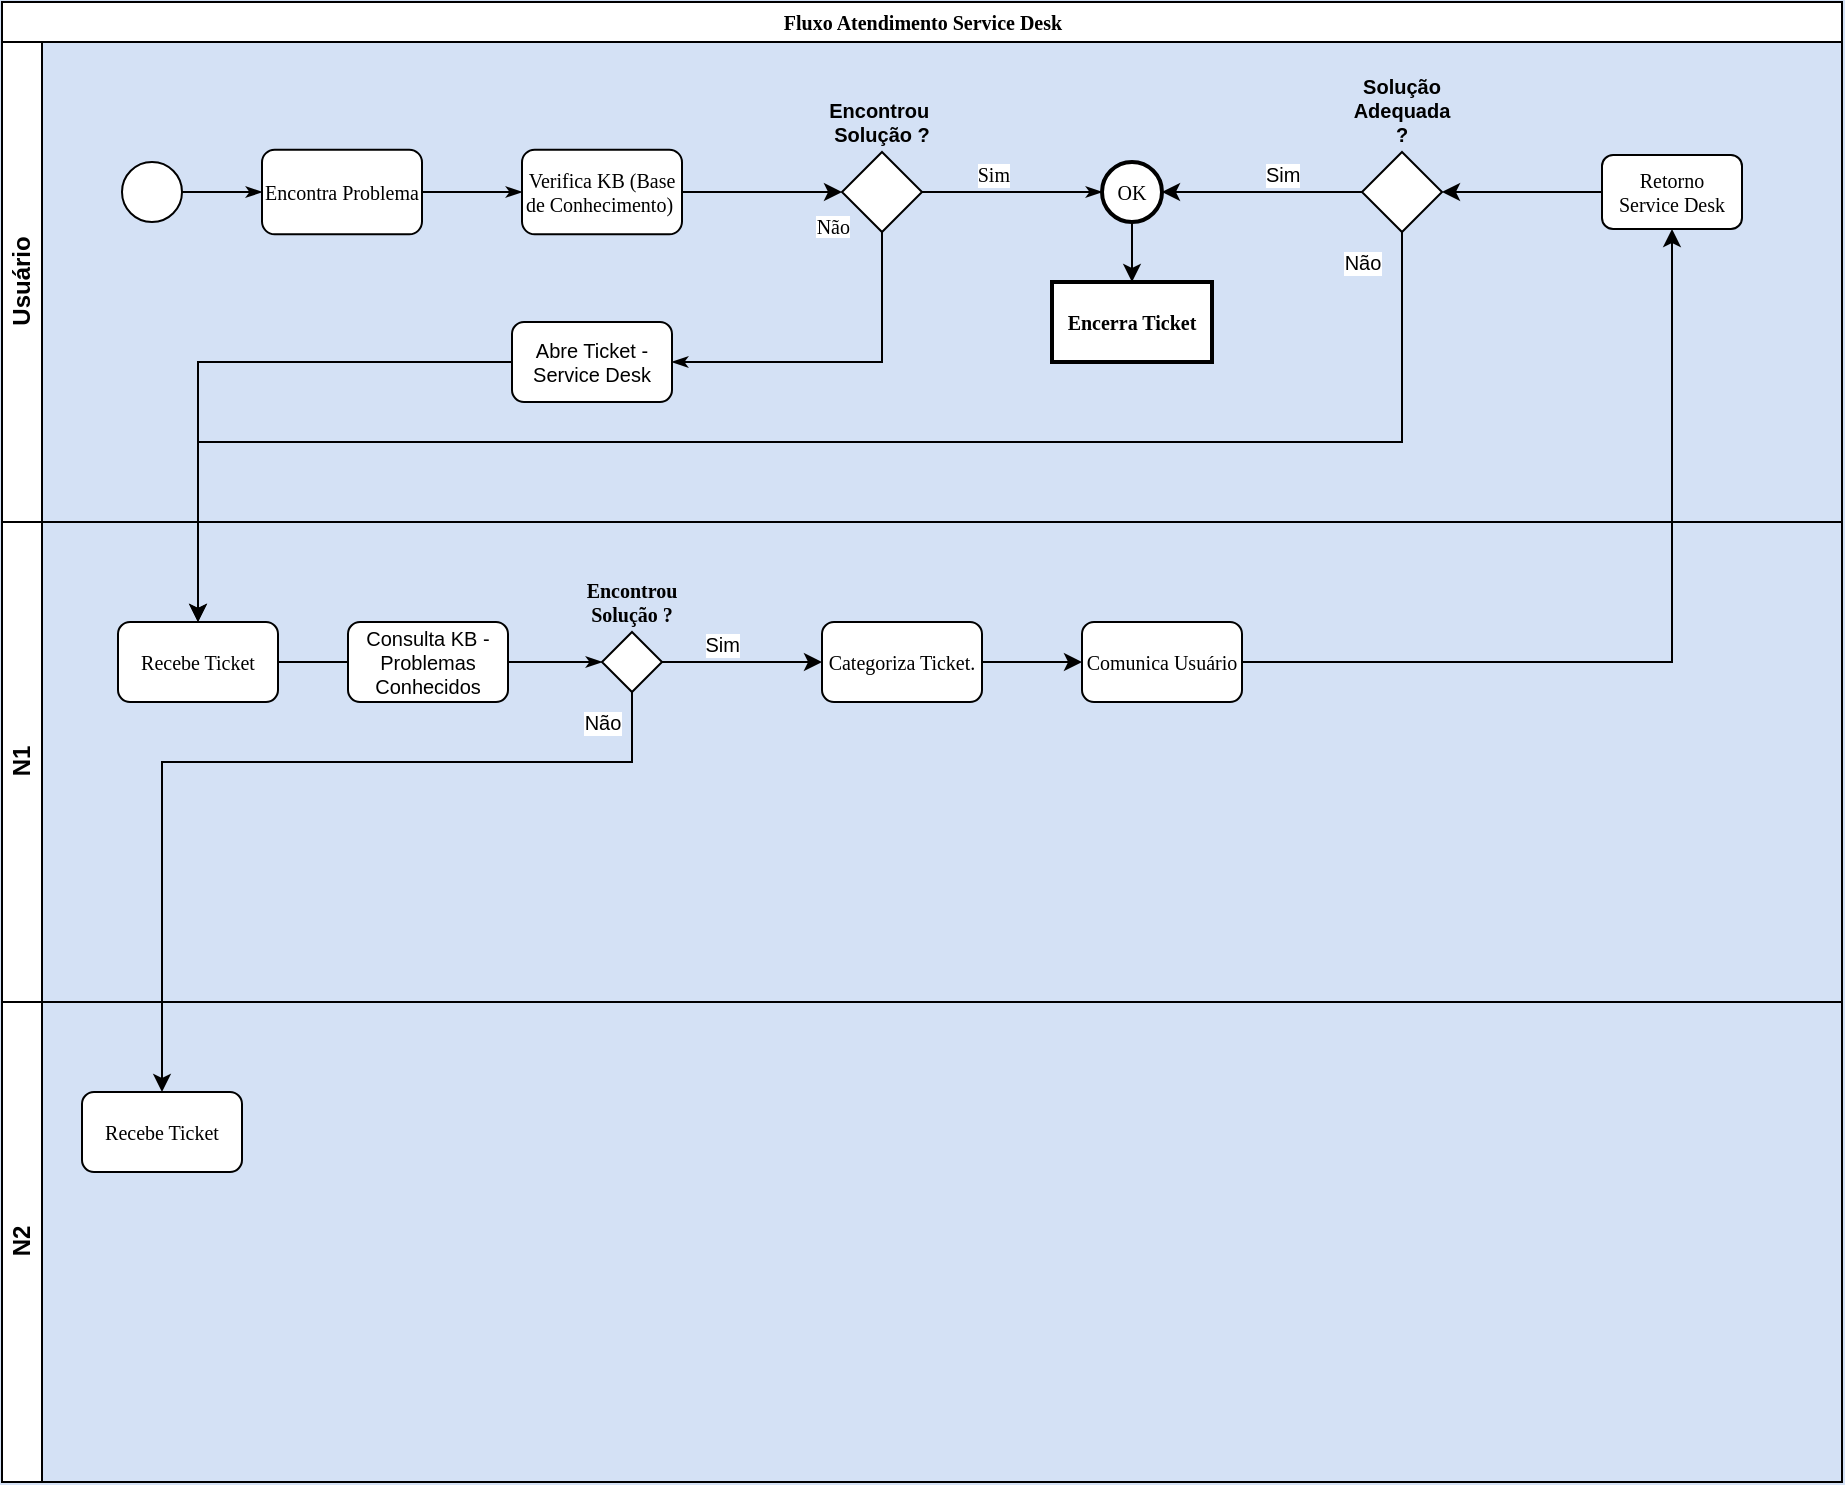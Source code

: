 <mxfile version="18.0.4" type="github">
  <diagram name="Page-1" id="c7488fd3-1785-93aa-aadb-54a6760d102a">
    <mxGraphModel dx="828" dy="485" grid="1" gridSize="10" guides="1" tooltips="1" connect="1" arrows="1" fold="1" page="1" pageScale="1" pageWidth="1100" pageHeight="850" background="#D4E1F5" math="0" shadow="0">
      <root>
        <mxCell id="0" />
        <mxCell id="1" parent="0" />
        <mxCell id="2b4e8129b02d487f-1" value="Fluxo Atendimento Service Desk" style="swimlane;html=1;childLayout=stackLayout;horizontal=1;startSize=20;horizontalStack=0;rounded=0;shadow=0;labelBackgroundColor=none;strokeWidth=1;fontFamily=Verdana;fontSize=10;align=center;" parent="1" vertex="1">
          <mxGeometry x="90" y="80" width="920" height="740" as="geometry" />
        </mxCell>
        <mxCell id="2b4e8129b02d487f-2" value="Usuário" style="swimlane;html=1;startSize=20;horizontal=0;" parent="2b4e8129b02d487f-1" vertex="1">
          <mxGeometry y="20" width="920" height="240" as="geometry">
            <mxRectangle y="20" width="680" height="20" as="alternateBounds" />
          </mxGeometry>
        </mxCell>
        <mxCell id="2b4e8129b02d487f-18" style="edgeStyle=orthogonalEdgeStyle;rounded=0;html=1;labelBackgroundColor=none;startArrow=none;startFill=0;startSize=5;endArrow=classicThin;endFill=1;endSize=5;jettySize=auto;orthogonalLoop=1;strokeWidth=1;fontFamily=Verdana;fontSize=10;" parent="2b4e8129b02d487f-2" source="2b4e8129b02d487f-5" target="2b4e8129b02d487f-6" edge="1">
          <mxGeometry relative="1" as="geometry" />
        </mxCell>
        <mxCell id="2b4e8129b02d487f-5" value="" style="ellipse;whiteSpace=wrap;html=1;rounded=0;shadow=0;labelBackgroundColor=none;strokeWidth=1;fontFamily=Verdana;fontSize=10;align=center;" parent="2b4e8129b02d487f-2" vertex="1">
          <mxGeometry x="60" y="60" width="30" height="30" as="geometry" />
        </mxCell>
        <mxCell id="2b4e8129b02d487f-6" value="Encontra Problema" style="rounded=1;whiteSpace=wrap;html=1;shadow=0;labelBackgroundColor=none;strokeWidth=1;fontFamily=Verdana;fontSize=10;align=center;aspect=fixed;" parent="2b4e8129b02d487f-2" vertex="1">
          <mxGeometry x="130" y="53.85" width="80" height="42.3" as="geometry" />
        </mxCell>
        <mxCell id="2b4e8129b02d487f-20" value="Sim" style="edgeStyle=orthogonalEdgeStyle;rounded=0;html=1;labelBackgroundColor=default;startArrow=none;startFill=0;startSize=5;endArrow=classicThin;endFill=1;endSize=5;jettySize=auto;orthogonalLoop=1;strokeWidth=1;fontFamily=Verdana;fontSize=10;spacingTop=0;spacingBottom=0;labelBorderColor=none;labelPosition=left;verticalLabelPosition=top;align=right;verticalAlign=bottom;" parent="2b4e8129b02d487f-2" source="xkUjx0h_O5jFEAEdqRdE-6" target="2b4e8129b02d487f-8" edge="1">
          <mxGeometry relative="1" as="geometry" />
        </mxCell>
        <mxCell id="xkUjx0h_O5jFEAEdqRdE-9" style="edgeStyle=orthogonalEdgeStyle;rounded=0;orthogonalLoop=1;jettySize=auto;html=1;entryX=0;entryY=0.5;entryDx=0;entryDy=0;labelBorderColor=none;fontSize=10;" parent="2b4e8129b02d487f-2" source="2b4e8129b02d487f-7" target="xkUjx0h_O5jFEAEdqRdE-6" edge="1">
          <mxGeometry relative="1" as="geometry" />
        </mxCell>
        <mxCell id="2b4e8129b02d487f-7" value="Verifica KB (Base de Conhecimento)&amp;nbsp;" style="rounded=1;whiteSpace=wrap;html=1;shadow=0;labelBackgroundColor=none;strokeWidth=1;fontFamily=Verdana;fontSize=10;align=center;aspect=fixed;" parent="2b4e8129b02d487f-2" vertex="1">
          <mxGeometry x="260" y="53.85" width="80" height="42.3" as="geometry" />
        </mxCell>
        <mxCell id="2b4e8129b02d487f-8" value="OK" style="ellipse;whiteSpace=wrap;html=1;rounded=0;shadow=0;labelBackgroundColor=none;strokeWidth=2;fontFamily=Verdana;fontSize=10;align=center;" parent="2b4e8129b02d487f-2" vertex="1">
          <mxGeometry x="550" y="60" width="30" height="30" as="geometry" />
        </mxCell>
        <mxCell id="2b4e8129b02d487f-24" style="edgeStyle=orthogonalEdgeStyle;rounded=0;html=1;labelBackgroundColor=none;startArrow=none;startFill=0;startSize=5;endArrow=classicThin;endFill=1;endSize=5;jettySize=auto;orthogonalLoop=1;strokeWidth=1;fontFamily=Verdana;fontSize=10;entryX=0;entryY=0.5;entryDx=0;entryDy=0;" parent="2b4e8129b02d487f-2" source="2b4e8129b02d487f-6" target="2b4e8129b02d487f-7" edge="1">
          <mxGeometry relative="1" as="geometry" />
        </mxCell>
        <mxCell id="xkUjx0h_O5jFEAEdqRdE-29" style="edgeStyle=orthogonalEdgeStyle;rounded=0;orthogonalLoop=1;jettySize=auto;html=1;labelBorderColor=none;fontSize=10;" parent="2b4e8129b02d487f-2" source="xkUjx0h_O5jFEAEdqRdE-4" target="xkUjx0h_O5jFEAEdqRdE-28" edge="1">
          <mxGeometry relative="1" as="geometry" />
        </mxCell>
        <mxCell id="xkUjx0h_O5jFEAEdqRdE-4" value="&lt;font style=&quot;font-size: 10px;&quot;&gt;Retorno &lt;br style=&quot;font-size: 10px;&quot;&gt;Service Desk&lt;/font&gt;" style="rounded=1;whiteSpace=wrap;html=1;shadow=0;labelBackgroundColor=none;strokeWidth=1;fontFamily=Verdana;fontSize=10;align=center;" parent="2b4e8129b02d487f-2" vertex="1">
          <mxGeometry x="800" y="56.5" width="70" height="37" as="geometry" />
        </mxCell>
        <mxCell id="xkUjx0h_O5jFEAEdqRdE-6" value="Encontrou&amp;nbsp; Solução ?" style="rhombus;whiteSpace=wrap;html=1;fontSize=10;aspect=fixed;labelPosition=center;verticalLabelPosition=top;align=center;verticalAlign=bottom;fontStyle=1" parent="2b4e8129b02d487f-2" vertex="1">
          <mxGeometry x="420" y="55" width="40" height="40" as="geometry" />
        </mxCell>
        <mxCell id="xkUjx0h_O5jFEAEdqRdE-23" value="Abre Ticket - Service Desk" style="rounded=1;whiteSpace=wrap;html=1;fontSize=10;" parent="2b4e8129b02d487f-2" vertex="1">
          <mxGeometry x="255" y="140" width="80" height="40" as="geometry" />
        </mxCell>
        <mxCell id="2b4e8129b02d487f-25" value="&lt;span style=&quot;background-color: rgb(255, 255, 255); font-size: 10px;&quot;&gt;Não&lt;/span&gt;" style="edgeStyle=orthogonalEdgeStyle;rounded=0;html=1;labelBackgroundColor=none;startArrow=none;startFill=0;startSize=5;endArrow=classicThin;endFill=1;endSize=5;jettySize=auto;orthogonalLoop=1;strokeWidth=1;fontFamily=Verdana;fontSize=10;exitX=0.5;exitY=1;exitDx=0;exitDy=0;labelBorderColor=none;labelPosition=left;verticalLabelPosition=top;align=right;verticalAlign=bottom;entryX=1;entryY=0.5;entryDx=0;entryDy=0;" parent="2b4e8129b02d487f-2" source="xkUjx0h_O5jFEAEdqRdE-6" target="xkUjx0h_O5jFEAEdqRdE-23" edge="1">
          <mxGeometry x="-0.936" y="-15" relative="1" as="geometry">
            <mxPoint as="offset" />
            <mxPoint x="90" y="170" as="targetPoint" />
            <Array as="points">
              <mxPoint x="440" y="160" />
            </Array>
          </mxGeometry>
        </mxCell>
        <mxCell id="xkUjx0h_O5jFEAEdqRdE-30" value="Sim" style="edgeStyle=orthogonalEdgeStyle;rounded=0;orthogonalLoop=1;jettySize=auto;html=1;entryX=1;entryY=0.5;entryDx=0;entryDy=0;labelBorderColor=none;fontSize=10;labelPosition=right;verticalLabelPosition=top;align=left;verticalAlign=bottom;" parent="2b4e8129b02d487f-2" source="xkUjx0h_O5jFEAEdqRdE-28" target="2b4e8129b02d487f-8" edge="1">
          <mxGeometry relative="1" as="geometry" />
        </mxCell>
        <mxCell id="xkUjx0h_O5jFEAEdqRdE-28" value="Solução Adequada ?" style="rhombus;whiteSpace=wrap;html=1;fontSize=10;aspect=fixed;labelPosition=center;verticalLabelPosition=top;align=center;verticalAlign=bottom;fontStyle=1" parent="2b4e8129b02d487f-2" vertex="1">
          <mxGeometry x="680" y="55" width="40" height="40" as="geometry" />
        </mxCell>
        <mxCell id="xkUjx0h_O5jFEAEdqRdE-32" value="Encerra Ticket" style="whiteSpace=wrap;html=1;fontSize=10;fontFamily=Verdana;rounded=0;shadow=0;labelBackgroundColor=none;strokeWidth=2;fontStyle=1" parent="2b4e8129b02d487f-2" vertex="1">
          <mxGeometry x="525" y="120" width="80" height="40" as="geometry" />
        </mxCell>
        <mxCell id="xkUjx0h_O5jFEAEdqRdE-33" value="" style="edgeStyle=orthogonalEdgeStyle;rounded=0;orthogonalLoop=1;jettySize=auto;html=1;labelBorderColor=none;fontSize=10;" parent="2b4e8129b02d487f-2" source="2b4e8129b02d487f-8" target="xkUjx0h_O5jFEAEdqRdE-32" edge="1">
          <mxGeometry relative="1" as="geometry" />
        </mxCell>
        <mxCell id="2b4e8129b02d487f-3" value="N1" style="swimlane;html=1;startSize=20;horizontal=0;spacing=0;labelPosition=center;verticalLabelPosition=middle;align=center;verticalAlign=middle;" parent="2b4e8129b02d487f-1" vertex="1">
          <mxGeometry y="260" width="920" height="240" as="geometry" />
        </mxCell>
        <mxCell id="2b4e8129b02d487f-26" style="edgeStyle=orthogonalEdgeStyle;rounded=0;html=1;labelBackgroundColor=none;startArrow=none;startFill=0;startSize=5;endArrow=classicThin;endFill=1;endSize=5;jettySize=auto;orthogonalLoop=1;strokeWidth=1;fontFamily=Verdana;fontSize=10;" parent="2b4e8129b02d487f-3" source="xkUjx0h_O5jFEAEdqRdE-1" target="2b4e8129b02d487f-13" edge="1">
          <mxGeometry relative="1" as="geometry" />
        </mxCell>
        <mxCell id="2b4e8129b02d487f-12" value="Recebe Ticket" style="rounded=1;whiteSpace=wrap;html=1;shadow=0;labelBackgroundColor=none;strokeWidth=1;fontFamily=Verdana;fontSize=10;align=center;" parent="2b4e8129b02d487f-3" vertex="1">
          <mxGeometry x="58" y="50" width="80" height="40" as="geometry" />
        </mxCell>
        <mxCell id="2b4e8129b02d487f-13" value="Encontrou Solução ?" style="strokeWidth=1;html=1;shape=mxgraph.flowchart.decision;whiteSpace=wrap;rounded=1;shadow=0;labelBackgroundColor=none;fontFamily=Verdana;fontSize=10;align=center;labelPosition=center;verticalLabelPosition=top;verticalAlign=middle;fontStyle=1" parent="2b4e8129b02d487f-3" vertex="1">
          <mxGeometry x="300" y="55.0" width="30" height="30" as="geometry" />
        </mxCell>
        <mxCell id="xkUjx0h_O5jFEAEdqRdE-1" value="Consulta KB - Problemas Conhecidos" style="rounded=1;whiteSpace=wrap;html=1;fontSize=10;" parent="2b4e8129b02d487f-3" vertex="1">
          <mxGeometry x="173" y="50" width="80" height="40" as="geometry" />
        </mxCell>
        <mxCell id="xkUjx0h_O5jFEAEdqRdE-2" value="" style="edgeStyle=orthogonalEdgeStyle;rounded=0;html=1;labelBackgroundColor=none;startArrow=none;startFill=0;startSize=5;endArrow=none;endFill=1;endSize=5;jettySize=auto;orthogonalLoop=1;strokeWidth=1;fontFamily=Verdana;fontSize=10;" parent="2b4e8129b02d487f-3" source="2b4e8129b02d487f-12" target="xkUjx0h_O5jFEAEdqRdE-1" edge="1">
          <mxGeometry relative="1" as="geometry">
            <mxPoint x="308.0" y="308.5" as="sourcePoint" />
            <mxPoint x="508" y="308.5" as="targetPoint" />
          </mxGeometry>
        </mxCell>
        <mxCell id="xkUjx0h_O5jFEAEdqRdE-15" value="&lt;font style=&quot;font-size: 10px;&quot;&gt;Comunica Usuário&lt;br style=&quot;font-size: 10px;&quot;&gt;&lt;/font&gt;" style="whiteSpace=wrap;html=1;fontSize=10;fontFamily=Verdana;strokeWidth=1;rounded=1;shadow=0;labelBackgroundColor=none;" parent="2b4e8129b02d487f-3" vertex="1">
          <mxGeometry x="540" y="50" width="80" height="40" as="geometry" />
        </mxCell>
        <mxCell id="xkUjx0h_O5jFEAEdqRdE-13" value="&lt;font style=&quot;font-size: 10px;&quot;&gt;Categoriza Ticket.&lt;/font&gt;" style="whiteSpace=wrap;html=1;fontSize=10;fontFamily=Verdana;strokeWidth=1;rounded=1;shadow=0;labelBackgroundColor=none;" parent="2b4e8129b02d487f-3" vertex="1">
          <mxGeometry x="410" y="50" width="80" height="40" as="geometry" />
        </mxCell>
        <mxCell id="xkUjx0h_O5jFEAEdqRdE-14" value="Sim" style="edgeStyle=orthogonalEdgeStyle;rounded=0;orthogonalLoop=1;jettySize=auto;html=1;labelBorderColor=none;fontSize=10;labelPosition=left;verticalLabelPosition=top;align=right;verticalAlign=bottom;" parent="2b4e8129b02d487f-3" source="2b4e8129b02d487f-13" target="xkUjx0h_O5jFEAEdqRdE-13" edge="1">
          <mxGeometry relative="1" as="geometry" />
        </mxCell>
        <mxCell id="xkUjx0h_O5jFEAEdqRdE-16" value="" style="edgeStyle=orthogonalEdgeStyle;rounded=0;orthogonalLoop=1;jettySize=auto;html=1;labelBorderColor=none;fontSize=10;" parent="2b4e8129b02d487f-3" source="xkUjx0h_O5jFEAEdqRdE-13" target="xkUjx0h_O5jFEAEdqRdE-15" edge="1">
          <mxGeometry relative="1" as="geometry" />
        </mxCell>
        <mxCell id="2b4e8129b02d487f-4" value="N2" style="swimlane;html=1;startSize=20;horizontal=0;" parent="2b4e8129b02d487f-1" vertex="1">
          <mxGeometry y="500" width="920" height="240" as="geometry" />
        </mxCell>
        <mxCell id="xkUjx0h_O5jFEAEdqRdE-34" value="&lt;font style=&quot;font-size: 10px;&quot;&gt;Recebe Ticket&lt;/font&gt;" style="whiteSpace=wrap;html=1;fontSize=10;fontFamily=Verdana;verticalAlign=middle;strokeWidth=1;rounded=1;shadow=0;labelBackgroundColor=none;" parent="2b4e8129b02d487f-4" vertex="1">
          <mxGeometry x="40" y="45.0" width="80" height="40" as="geometry" />
        </mxCell>
        <mxCell id="xkUjx0h_O5jFEAEdqRdE-17" style="edgeStyle=orthogonalEdgeStyle;rounded=0;orthogonalLoop=1;jettySize=auto;html=1;entryX=0.5;entryY=1;entryDx=0;entryDy=0;labelBorderColor=none;fontSize=10;" parent="2b4e8129b02d487f-1" source="xkUjx0h_O5jFEAEdqRdE-15" target="xkUjx0h_O5jFEAEdqRdE-4" edge="1">
          <mxGeometry relative="1" as="geometry" />
        </mxCell>
        <mxCell id="xkUjx0h_O5jFEAEdqRdE-24" style="edgeStyle=orthogonalEdgeStyle;rounded=0;orthogonalLoop=1;jettySize=auto;html=1;entryX=0.5;entryY=0;entryDx=0;entryDy=0;labelBorderColor=none;fontSize=10;" parent="2b4e8129b02d487f-1" source="xkUjx0h_O5jFEAEdqRdE-23" target="2b4e8129b02d487f-12" edge="1">
          <mxGeometry relative="1" as="geometry" />
        </mxCell>
        <mxCell id="xkUjx0h_O5jFEAEdqRdE-31" value="Não" style="edgeStyle=orthogonalEdgeStyle;rounded=0;orthogonalLoop=1;jettySize=auto;html=1;entryX=0.5;entryY=0;entryDx=0;entryDy=0;labelBorderColor=none;fontSize=10;exitX=0.5;exitY=1;exitDx=0;exitDy=0;labelPosition=center;verticalLabelPosition=middle;align=center;verticalAlign=middle;" parent="2b4e8129b02d487f-1" source="xkUjx0h_O5jFEAEdqRdE-28" target="2b4e8129b02d487f-12" edge="1">
          <mxGeometry x="-0.962" y="-20" relative="1" as="geometry">
            <Array as="points">
              <mxPoint x="700" y="220" />
              <mxPoint x="98" y="220" />
            </Array>
            <mxPoint as="offset" />
          </mxGeometry>
        </mxCell>
        <mxCell id="xkUjx0h_O5jFEAEdqRdE-35" value="Não" style="edgeStyle=orthogonalEdgeStyle;rounded=0;orthogonalLoop=1;jettySize=auto;html=1;labelBorderColor=none;fontSize=10;" parent="2b4e8129b02d487f-1" source="2b4e8129b02d487f-13" target="xkUjx0h_O5jFEAEdqRdE-34" edge="1">
          <mxGeometry x="-0.931" y="-15" relative="1" as="geometry">
            <Array as="points">
              <mxPoint x="315" y="380" />
              <mxPoint x="80" y="380" />
            </Array>
            <mxPoint as="offset" />
          </mxGeometry>
        </mxCell>
      </root>
    </mxGraphModel>
  </diagram>
</mxfile>
